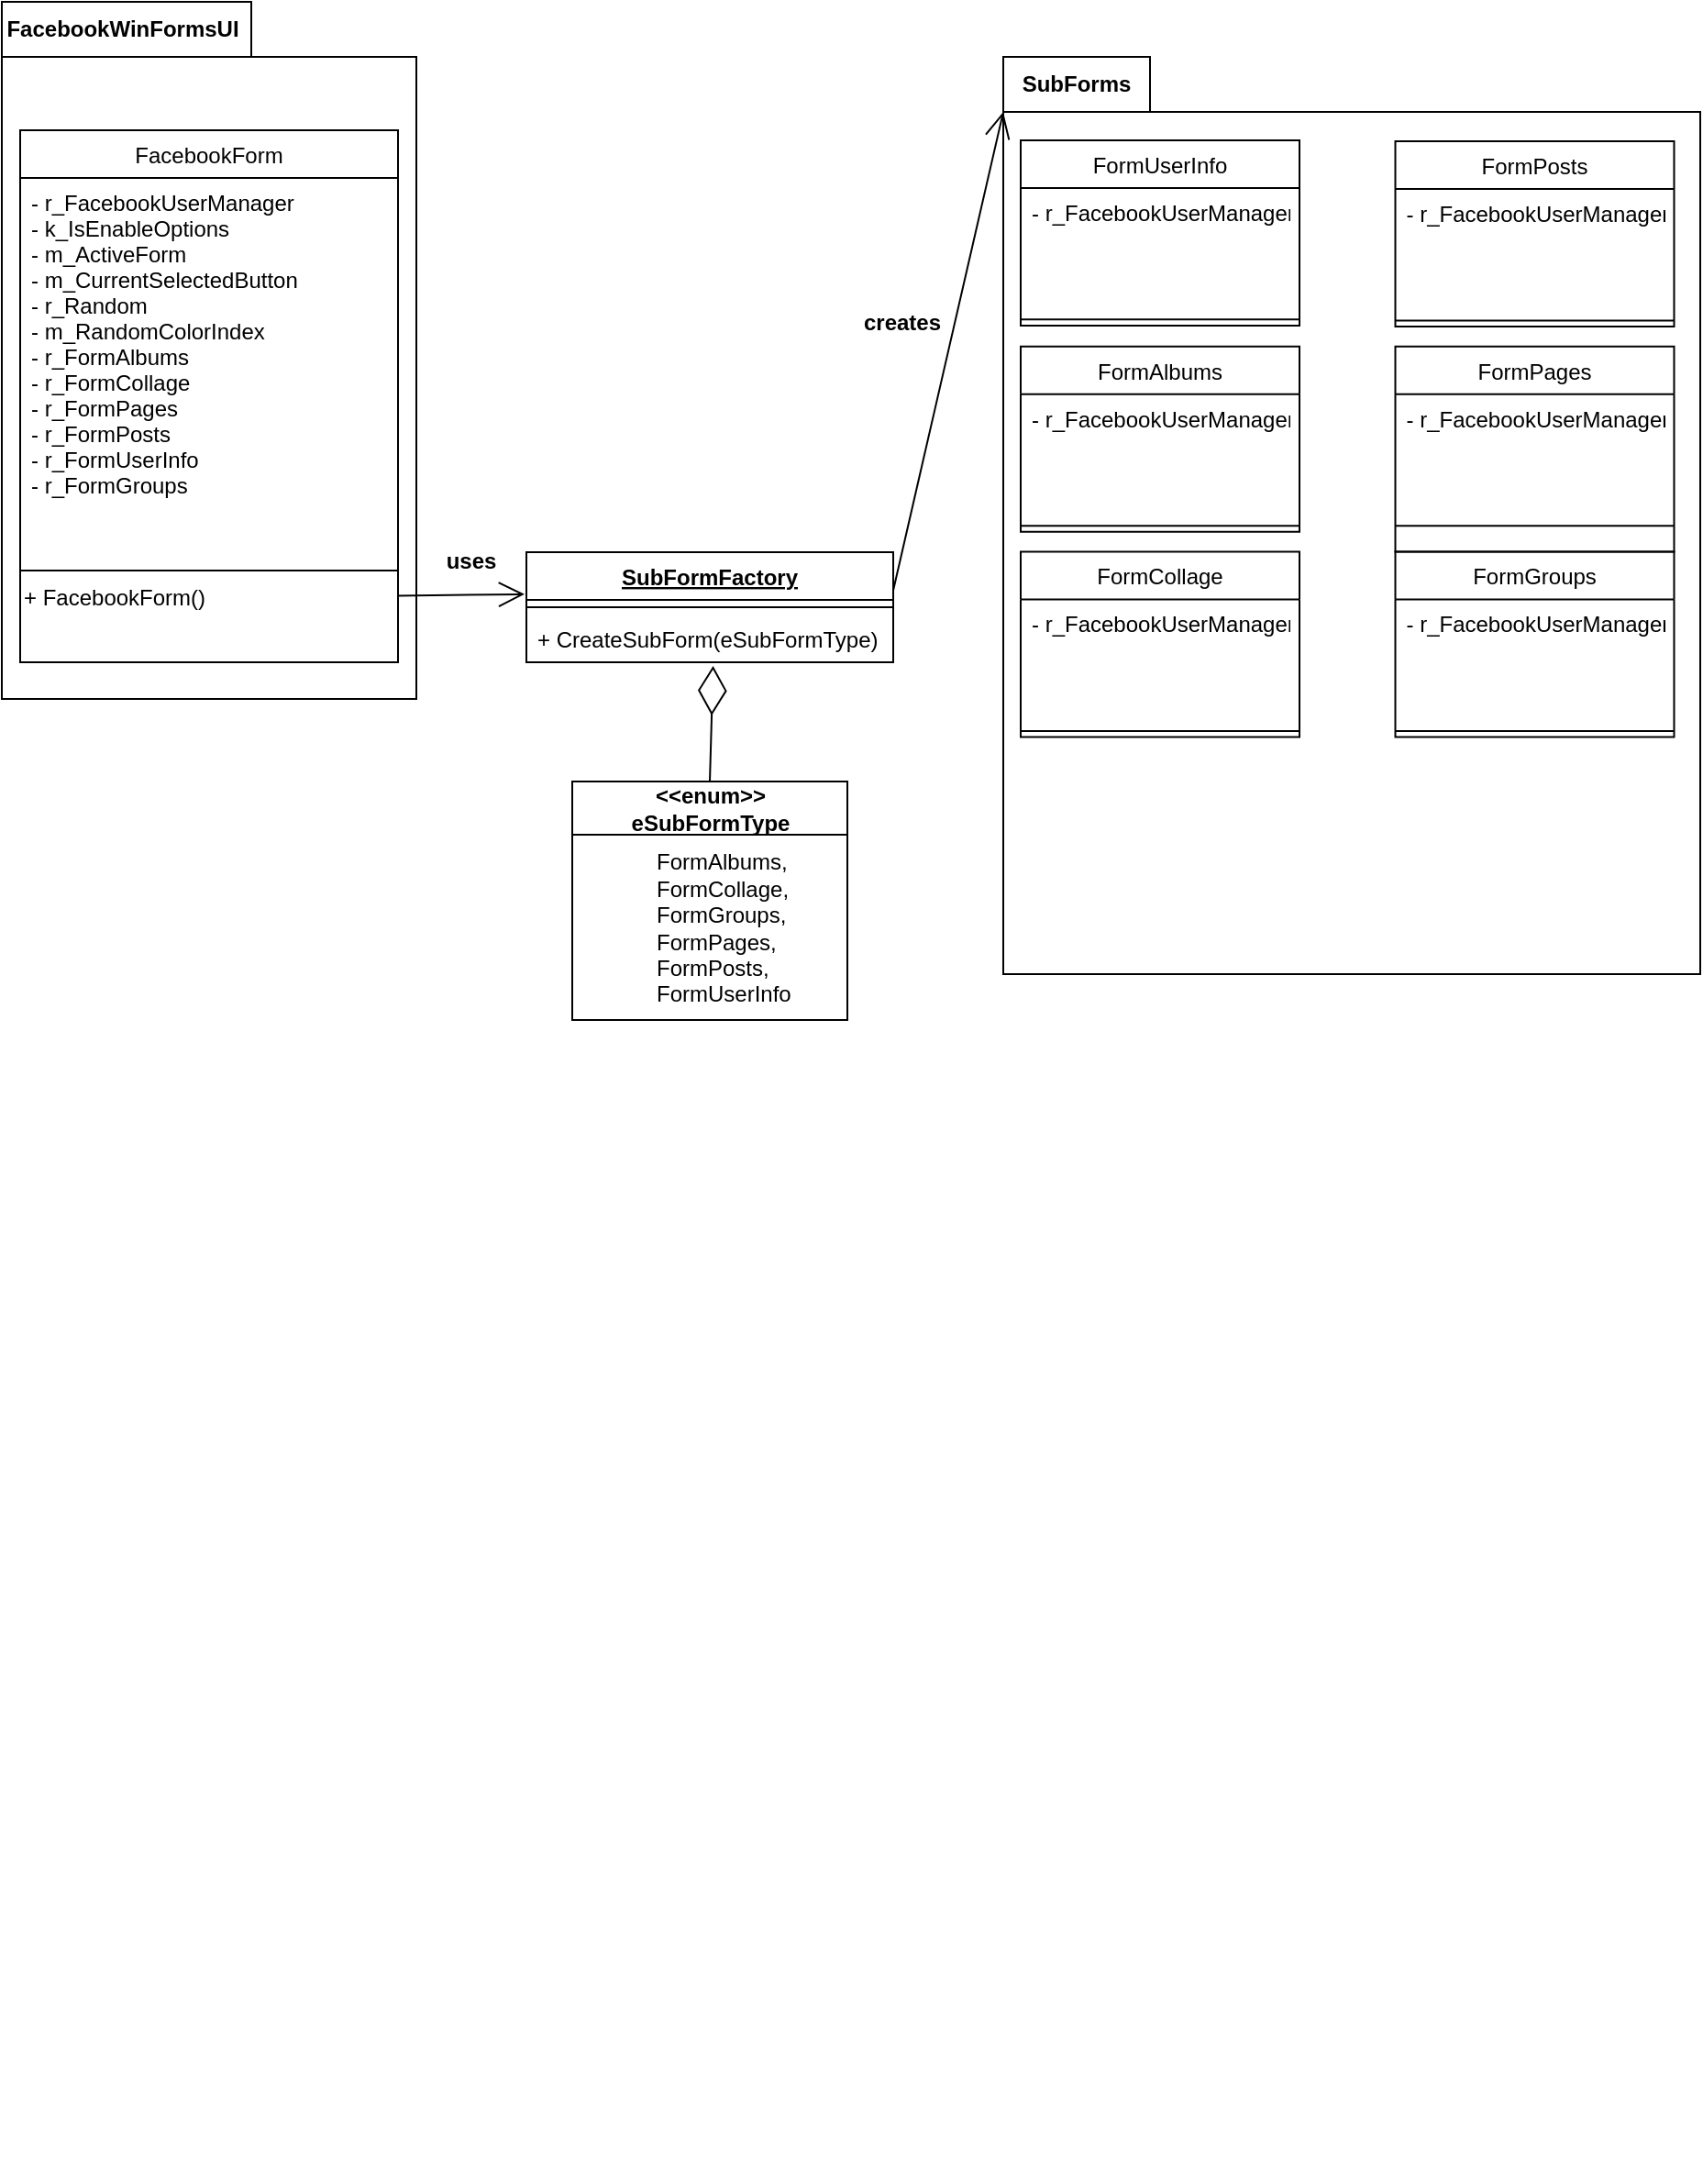 <mxfile version="20.2.7" type="device"><diagram id="C5RBs43oDa-KdzZeNtuy" name="Page-1"><mxGraphModel dx="978" dy="415" grid="1" gridSize="10" guides="1" tooltips="1" connect="1" arrows="1" fold="1" page="1" pageScale="1" pageWidth="827" pageHeight="1169" math="0" shadow="0"><root><mxCell id="WIyWlLk6GJQsqaUBKTNV-0"/><mxCell id="WIyWlLk6GJQsqaUBKTNV-1" parent="WIyWlLk6GJQsqaUBKTNV-0"/><mxCell id="5ntjvHS9itYopIcgeUcl-26" style="edgeStyle=orthogonalEdgeStyle;rounded=0;orthogonalLoop=1;jettySize=auto;html=1;exitX=0.5;exitY=1;exitDx=0;exitDy=0;exitPerimeter=0;" edge="1" parent="WIyWlLk6GJQsqaUBKTNV-1"><mxGeometry relative="1" as="geometry"><mxPoint x="750" y="1210" as="sourcePoint"/><mxPoint x="750" y="1210" as="targetPoint"/></mxGeometry></mxCell><mxCell id="5ntjvHS9itYopIcgeUcl-63" value="" style="group" vertex="1" connectable="0" parent="WIyWlLk6GJQsqaUBKTNV-1"><mxGeometry x="14" y="30" width="226" height="380" as="geometry"/></mxCell><mxCell id="5ntjvHS9itYopIcgeUcl-64" value="" style="shape=folder;fontStyle=1;tabWidth=136;tabHeight=30;tabPosition=left;html=1;boundedLbl=1;" vertex="1" parent="5ntjvHS9itYopIcgeUcl-63"><mxGeometry width="226" height="380" as="geometry"/></mxCell><mxCell id="5ntjvHS9itYopIcgeUcl-102" value="+ FacebookForm()" style="text;html=1;strokeColor=none;fillColor=none;align=left;verticalAlign=middle;whiteSpace=wrap;rounded=0;" vertex="1" parent="5ntjvHS9itYopIcgeUcl-63"><mxGeometry x="10" y="310" width="206" height="30" as="geometry"/></mxCell><mxCell id="5ntjvHS9itYopIcgeUcl-91" value="&lt;b&gt;FacebookWinFormsUI&lt;/b&gt;" style="text;html=1;strokeColor=none;fillColor=none;align=center;verticalAlign=middle;whiteSpace=wrap;rounded=0;" vertex="1" parent="5ntjvHS9itYopIcgeUcl-63"><mxGeometry x="36" width="60" height="30" as="geometry"/></mxCell><mxCell id="5ntjvHS9itYopIcgeUcl-68" value="FacebookForm" style="swimlane;fontStyle=0;align=center;verticalAlign=top;childLayout=stackLayout;horizontal=1;startSize=26;horizontalStack=0;resizeParent=1;resizeLast=0;collapsible=1;marginBottom=0;rounded=0;shadow=0;strokeWidth=1;" vertex="1" parent="WIyWlLk6GJQsqaUBKTNV-1"><mxGeometry x="24" y="100" width="206" height="290" as="geometry"><mxRectangle x="130" y="380" width="160" height="26" as="alternateBounds"/></mxGeometry></mxCell><mxCell id="5ntjvHS9itYopIcgeUcl-70" value="- r_FacebookUserManager&#10;- k_IsEnableOptions&#10;- m_ActiveForm&#10;- m_CurrentSelectedButton&#10;- r_Random&#10;- m_RandomColorIndex&#10;- r_FormAlbums&#10;- r_FormCollage&#10;- r_FormPages&#10;- r_FormPosts&#10;- r_FormUserInfo&#10;- r_FormGroups" style="text;align=left;verticalAlign=top;spacingLeft=4;spacingRight=4;overflow=hidden;rotatable=0;points=[[0,0.5],[1,0.5]];portConstraint=eastwest;rounded=0;shadow=0;html=0;" vertex="1" parent="5ntjvHS9itYopIcgeUcl-68"><mxGeometry y="26" width="206" height="194" as="geometry"/></mxCell><mxCell id="5ntjvHS9itYopIcgeUcl-71" value="" style="line;html=1;strokeWidth=1;align=left;verticalAlign=middle;spacingTop=-1;spacingLeft=3;spacingRight=3;rotatable=0;labelPosition=right;points=[];portConstraint=eastwest;" vertex="1" parent="5ntjvHS9itYopIcgeUcl-68"><mxGeometry y="220" width="206" height="40" as="geometry"/></mxCell><mxCell id="5ntjvHS9itYopIcgeUcl-106" value="SubFormFactory" style="swimlane;fontStyle=5;align=center;verticalAlign=top;childLayout=stackLayout;horizontal=1;startSize=26;horizontalStack=0;resizeParent=1;resizeParentMax=0;resizeLast=0;collapsible=1;marginBottom=0;" vertex="1" parent="WIyWlLk6GJQsqaUBKTNV-1"><mxGeometry x="300" y="330" width="200" height="60" as="geometry"/></mxCell><mxCell id="5ntjvHS9itYopIcgeUcl-108" value="" style="line;strokeWidth=1;fillColor=none;align=left;verticalAlign=middle;spacingTop=-1;spacingLeft=3;spacingRight=3;rotatable=0;labelPosition=right;points=[];portConstraint=eastwest;" vertex="1" parent="5ntjvHS9itYopIcgeUcl-106"><mxGeometry y="26" width="200" height="8" as="geometry"/></mxCell><mxCell id="5ntjvHS9itYopIcgeUcl-109" value="+ CreateSubForm(eSubFormType)" style="text;strokeColor=none;fillColor=none;align=left;verticalAlign=top;spacingLeft=4;spacingRight=4;overflow=hidden;rotatable=0;points=[[0,0.5],[1,0.5]];portConstraint=eastwest;" vertex="1" parent="5ntjvHS9itYopIcgeUcl-106"><mxGeometry y="34" width="200" height="26" as="geometry"/></mxCell><mxCell id="5ntjvHS9itYopIcgeUcl-111" value="&amp;lt;&amp;lt;enum&amp;gt;&amp;gt;&lt;br&gt;eSubFormType" style="swimlane;fontStyle=1;align=center;verticalAlign=middle;childLayout=stackLayout;horizontal=1;startSize=29;horizontalStack=0;resizeParent=1;resizeParentMax=0;resizeLast=0;collapsible=0;marginBottom=0;html=1;" vertex="1" parent="WIyWlLk6GJQsqaUBKTNV-1"><mxGeometry x="325" y="455" width="150" height="130" as="geometry"/></mxCell><mxCell id="5ntjvHS9itYopIcgeUcl-113" value="&lt;div&gt;&lt;span style=&quot;white-space: pre;&quot;&gt;&#9;&lt;/span&gt;&amp;nbsp; &amp;nbsp; FormAlbums,&lt;/div&gt;&lt;div&gt;&amp;nbsp; &amp;nbsp; &amp;nbsp; &amp;nbsp; &amp;nbsp; &amp;nbsp; FormCollage,&lt;/div&gt;&lt;div&gt;&amp;nbsp; &amp;nbsp; &amp;nbsp; &amp;nbsp; &amp;nbsp; &amp;nbsp; FormGroups,&lt;/div&gt;&lt;div&gt;&amp;nbsp; &amp;nbsp; &amp;nbsp; &amp;nbsp; &amp;nbsp; &amp;nbsp; FormPages,&lt;/div&gt;&lt;div&gt;&amp;nbsp; &amp;nbsp; &amp;nbsp; &amp;nbsp; &amp;nbsp; &amp;nbsp; FormPosts,&lt;/div&gt;&lt;div&gt;&amp;nbsp; &amp;nbsp; &amp;nbsp; &amp;nbsp; &amp;nbsp; &amp;nbsp; FormUserInfo&lt;/div&gt;" style="text;html=1;strokeColor=none;fillColor=none;align=left;verticalAlign=middle;spacingLeft=4;spacingRight=4;overflow=hidden;rotatable=0;points=[[0,0.5],[1,0.5]];portConstraint=eastwest;" vertex="1" parent="5ntjvHS9itYopIcgeUcl-111"><mxGeometry y="29" width="150" height="101" as="geometry"/></mxCell><mxCell id="5ntjvHS9itYopIcgeUcl-122" value="" style="endArrow=diamondThin;endFill=0;endSize=24;html=1;rounded=0;exitX=0.5;exitY=0;exitDx=0;exitDy=0;entryX=0.509;entryY=1.077;entryDx=0;entryDy=0;entryPerimeter=0;" edge="1" parent="WIyWlLk6GJQsqaUBKTNV-1" source="5ntjvHS9itYopIcgeUcl-111" target="5ntjvHS9itYopIcgeUcl-109"><mxGeometry width="160" relative="1" as="geometry"><mxPoint x="390" y="410" as="sourcePoint"/><mxPoint x="550" y="410" as="targetPoint"/></mxGeometry></mxCell><mxCell id="5ntjvHS9itYopIcgeUcl-123" value="" style="endArrow=open;endFill=1;endSize=12;html=1;rounded=0;entryX=-0.005;entryY=0.382;entryDx=0;entryDy=0;entryPerimeter=0;" edge="1" parent="WIyWlLk6GJQsqaUBKTNV-1" source="5ntjvHS9itYopIcgeUcl-102" target="5ntjvHS9itYopIcgeUcl-106"><mxGeometry width="160" relative="1" as="geometry"><mxPoint x="220" y="370" as="sourcePoint"/><mxPoint x="380" y="370" as="targetPoint"/></mxGeometry></mxCell><mxCell id="5ntjvHS9itYopIcgeUcl-124" value="&lt;b&gt;uses&lt;/b&gt;" style="text;html=1;strokeColor=none;fillColor=none;align=center;verticalAlign=middle;whiteSpace=wrap;rounded=0;" vertex="1" parent="WIyWlLk6GJQsqaUBKTNV-1"><mxGeometry x="240" y="320" width="60" height="30" as="geometry"/></mxCell><mxCell id="5ntjvHS9itYopIcgeUcl-342" value="" style="group" vertex="1" connectable="0" parent="WIyWlLk6GJQsqaUBKTNV-1"><mxGeometry x="560" y="60" width="380" height="500" as="geometry"/></mxCell><mxCell id="5ntjvHS9itYopIcgeUcl-322" value="" style="shape=folder;fontStyle=1;tabWidth=80;tabHeight=30;tabPosition=left;html=1;boundedLbl=1;" vertex="1" parent="5ntjvHS9itYopIcgeUcl-342"><mxGeometry width="380.0" height="500" as="geometry"/></mxCell><mxCell id="5ntjvHS9itYopIcgeUcl-323" value="FormAlbums&#10;" style="swimlane;fontStyle=0;align=center;verticalAlign=top;childLayout=stackLayout;horizontal=1;startSize=26;horizontalStack=0;resizeParent=1;resizeLast=0;collapsible=1;marginBottom=0;rounded=0;shadow=0;strokeWidth=1;" vertex="1" parent="5ntjvHS9itYopIcgeUcl-342"><mxGeometry x="9.5" y="157.895" width="152" height="101.0" as="geometry"><mxRectangle x="130" y="380" width="160" height="26" as="alternateBounds"/></mxGeometry></mxCell><mxCell id="5ntjvHS9itYopIcgeUcl-324" value="- r_FacebookUserManager" style="text;align=left;verticalAlign=top;spacingLeft=4;spacingRight=4;overflow=hidden;rotatable=0;points=[[0,0.5],[1,0.5]];portConstraint=eastwest;rounded=0;shadow=0;html=0;" vertex="1" parent="5ntjvHS9itYopIcgeUcl-323"><mxGeometry y="26" width="152" height="68.421" as="geometry"/></mxCell><mxCell id="5ntjvHS9itYopIcgeUcl-325" value="" style="line;html=1;strokeWidth=1;align=left;verticalAlign=middle;spacingTop=-1;spacingLeft=3;spacingRight=3;rotatable=0;labelPosition=right;points=[];portConstraint=eastwest;" vertex="1" parent="5ntjvHS9itYopIcgeUcl-323"><mxGeometry y="94.421" width="152" height="6.579" as="geometry"/></mxCell><mxCell id="5ntjvHS9itYopIcgeUcl-326" value="FormCollage&#10;" style="swimlane;fontStyle=0;align=center;verticalAlign=top;childLayout=stackLayout;horizontal=1;startSize=26;horizontalStack=0;resizeParent=1;resizeLast=0;collapsible=1;marginBottom=0;rounded=0;shadow=0;strokeWidth=1;" vertex="1" parent="5ntjvHS9itYopIcgeUcl-342"><mxGeometry x="9.5" y="269.737" width="152" height="101.0" as="geometry"><mxRectangle x="130" y="380" width="160" height="26" as="alternateBounds"/></mxGeometry></mxCell><mxCell id="5ntjvHS9itYopIcgeUcl-327" value="- r_FacebookUserManager" style="text;align=left;verticalAlign=top;spacingLeft=4;spacingRight=4;overflow=hidden;rotatable=0;points=[[0,0.5],[1,0.5]];portConstraint=eastwest;rounded=0;shadow=0;html=0;" vertex="1" parent="5ntjvHS9itYopIcgeUcl-326"><mxGeometry y="26" width="152" height="68.421" as="geometry"/></mxCell><mxCell id="5ntjvHS9itYopIcgeUcl-328" value="" style="line;html=1;strokeWidth=1;align=left;verticalAlign=middle;spacingTop=-1;spacingLeft=3;spacingRight=3;rotatable=0;labelPosition=right;points=[];portConstraint=eastwest;" vertex="1" parent="5ntjvHS9itYopIcgeUcl-326"><mxGeometry y="94.421" width="152" height="6.579" as="geometry"/></mxCell><mxCell id="5ntjvHS9itYopIcgeUcl-329" value="FormGroups&#10;" style="swimlane;fontStyle=0;align=center;verticalAlign=top;childLayout=stackLayout;horizontal=1;startSize=26;horizontalStack=0;resizeParent=1;resizeLast=0;collapsible=1;marginBottom=0;rounded=0;shadow=0;strokeWidth=1;" vertex="1" parent="5ntjvHS9itYopIcgeUcl-342"><mxGeometry x="213.75" y="269.737" width="152" height="101.0" as="geometry"><mxRectangle x="130" y="380" width="160" height="26" as="alternateBounds"/></mxGeometry></mxCell><mxCell id="5ntjvHS9itYopIcgeUcl-330" value="- r_FacebookUserManager" style="text;align=left;verticalAlign=top;spacingLeft=4;spacingRight=4;overflow=hidden;rotatable=0;points=[[0,0.5],[1,0.5]];portConstraint=eastwest;rounded=0;shadow=0;html=0;" vertex="1" parent="5ntjvHS9itYopIcgeUcl-329"><mxGeometry y="26" width="152" height="68.421" as="geometry"/></mxCell><mxCell id="5ntjvHS9itYopIcgeUcl-331" value="" style="line;html=1;strokeWidth=1;align=left;verticalAlign=middle;spacingTop=-1;spacingLeft=3;spacingRight=3;rotatable=0;labelPosition=right;points=[];portConstraint=eastwest;" vertex="1" parent="5ntjvHS9itYopIcgeUcl-329"><mxGeometry y="94.421" width="152" height="6.579" as="geometry"/></mxCell><mxCell id="5ntjvHS9itYopIcgeUcl-332" value="FormPages&#10;" style="swimlane;fontStyle=0;align=center;verticalAlign=top;childLayout=stackLayout;horizontal=1;startSize=26;horizontalStack=0;resizeParent=1;resizeLast=0;collapsible=1;marginBottom=0;rounded=0;shadow=0;strokeWidth=1;" vertex="1" parent="5ntjvHS9itYopIcgeUcl-342"><mxGeometry x="213.75" y="157.895" width="152" height="111.842" as="geometry"><mxRectangle x="130" y="380" width="160" height="26" as="alternateBounds"/></mxGeometry></mxCell><mxCell id="5ntjvHS9itYopIcgeUcl-333" value="- r_FacebookUserManager" style="text;align=left;verticalAlign=top;spacingLeft=4;spacingRight=4;overflow=hidden;rotatable=0;points=[[0,0.5],[1,0.5]];portConstraint=eastwest;rounded=0;shadow=0;html=0;" vertex="1" parent="5ntjvHS9itYopIcgeUcl-332"><mxGeometry y="26" width="152" height="68.421" as="geometry"/></mxCell><mxCell id="5ntjvHS9itYopIcgeUcl-334" value="" style="line;html=1;strokeWidth=1;align=left;verticalAlign=middle;spacingTop=-1;spacingLeft=3;spacingRight=3;rotatable=0;labelPosition=right;points=[];portConstraint=eastwest;" vertex="1" parent="5ntjvHS9itYopIcgeUcl-332"><mxGeometry y="94.421" width="152" height="6.579" as="geometry"/></mxCell><mxCell id="5ntjvHS9itYopIcgeUcl-335" value="FormPosts&#10;" style="swimlane;fontStyle=0;align=center;verticalAlign=top;childLayout=stackLayout;horizontal=1;startSize=26;horizontalStack=0;resizeParent=1;resizeLast=0;collapsible=1;marginBottom=0;rounded=0;shadow=0;strokeWidth=1;" vertex="1" parent="5ntjvHS9itYopIcgeUcl-342"><mxGeometry x="213.75" y="46.053" width="152" height="101.0" as="geometry"><mxRectangle x="130" y="380" width="160" height="26" as="alternateBounds"/></mxGeometry></mxCell><mxCell id="5ntjvHS9itYopIcgeUcl-336" value="- r_FacebookUserManager" style="text;align=left;verticalAlign=top;spacingLeft=4;spacingRight=4;overflow=hidden;rotatable=0;points=[[0,0.5],[1,0.5]];portConstraint=eastwest;rounded=0;shadow=0;html=0;" vertex="1" parent="5ntjvHS9itYopIcgeUcl-335"><mxGeometry y="26" width="152" height="68.421" as="geometry"/></mxCell><mxCell id="5ntjvHS9itYopIcgeUcl-337" value="" style="line;html=1;strokeWidth=1;align=left;verticalAlign=middle;spacingTop=-1;spacingLeft=3;spacingRight=3;rotatable=0;labelPosition=right;points=[];portConstraint=eastwest;" vertex="1" parent="5ntjvHS9itYopIcgeUcl-335"><mxGeometry y="94.421" width="152" height="6.579" as="geometry"/></mxCell><mxCell id="5ntjvHS9itYopIcgeUcl-338" value="FormUserInfo&#10;" style="swimlane;fontStyle=0;align=center;verticalAlign=top;childLayout=stackLayout;horizontal=1;startSize=26;horizontalStack=0;resizeParent=1;resizeLast=0;collapsible=1;marginBottom=0;rounded=0;shadow=0;strokeWidth=1;" vertex="1" parent="5ntjvHS9itYopIcgeUcl-342"><mxGeometry x="9.5" y="45.458" width="152" height="101.0" as="geometry"><mxRectangle x="130" y="380" width="160" height="26" as="alternateBounds"/></mxGeometry></mxCell><mxCell id="5ntjvHS9itYopIcgeUcl-340" value="- r_FacebookUserManager" style="text;align=left;verticalAlign=top;spacingLeft=4;spacingRight=4;overflow=hidden;rotatable=0;points=[[0,0.5],[1,0.5]];portConstraint=eastwest;rounded=0;shadow=0;html=0;" vertex="1" parent="5ntjvHS9itYopIcgeUcl-338"><mxGeometry y="26" width="152" height="68.421" as="geometry"/></mxCell><mxCell id="5ntjvHS9itYopIcgeUcl-341" value="" style="line;html=1;strokeWidth=1;align=left;verticalAlign=middle;spacingTop=-1;spacingLeft=3;spacingRight=3;rotatable=0;labelPosition=right;points=[];portConstraint=eastwest;" vertex="1" parent="5ntjvHS9itYopIcgeUcl-338"><mxGeometry y="94.421" width="152" height="6.579" as="geometry"/></mxCell><mxCell id="5ntjvHS9itYopIcgeUcl-345" value="&lt;b&gt;SubForms&lt;/b&gt;" style="text;html=1;strokeColor=none;fillColor=none;align=center;verticalAlign=middle;whiteSpace=wrap;rounded=0;" vertex="1" parent="5ntjvHS9itYopIcgeUcl-342"><mxGeometry x="10" width="60" height="30" as="geometry"/></mxCell><mxCell id="5ntjvHS9itYopIcgeUcl-343" value="" style="endArrow=open;endFill=1;endSize=12;html=1;rounded=0;entryX=0;entryY=0;entryDx=0;entryDy=30;entryPerimeter=0;" edge="1" parent="WIyWlLk6GJQsqaUBKTNV-1" target="5ntjvHS9itYopIcgeUcl-322"><mxGeometry width="160" relative="1" as="geometry"><mxPoint x="500" y="350.834" as="sourcePoint"/><mxPoint x="530" y="280" as="targetPoint"/></mxGeometry></mxCell><mxCell id="5ntjvHS9itYopIcgeUcl-344" value="&lt;b&gt;creates&lt;/b&gt;" style="text;html=1;strokeColor=none;fillColor=none;align=center;verticalAlign=middle;whiteSpace=wrap;rounded=0;rotation=0;" vertex="1" parent="WIyWlLk6GJQsqaUBKTNV-1"><mxGeometry x="475" y="190" width="60" height="30" as="geometry"/></mxCell></root></mxGraphModel></diagram></mxfile>